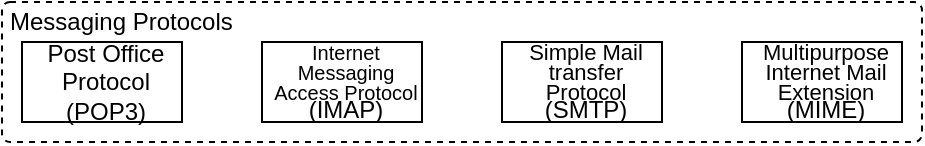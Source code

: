 <mxfile version="22.1.18" type="device">
  <diagram id="tFx8NVUHpEqBDBRQr2UT" name="Page-1">
    <mxGraphModel dx="794" dy="528" grid="1" gridSize="10" guides="1" tooltips="1" connect="1" arrows="1" fold="1" page="1" pageScale="1" pageWidth="850" pageHeight="1100" math="0" shadow="0">
      <root>
        <mxCell id="0" />
        <mxCell id="1" parent="0" />
        <mxCell id="s9tLqinfn0IwJTN6Mwgx-2" value="Messaging Protocols" style="rounded=1;whiteSpace=wrap;html=1;absoluteArcSize=1;arcSize=8;container=1;collapsible=0;recursiveResize=0;dashed=1;align=left;verticalAlign=top;spacing=0;spacingLeft=4;spacingTop=-2;spacingBottom=0;" parent="1" vertex="1">
          <mxGeometry x="270" y="100" width="460" height="70" as="geometry" />
        </mxCell>
        <mxCell id="s9tLqinfn0IwJTN6Mwgx-1" value="Post Office Protocol (POP3)" style="rounded=0;whiteSpace=wrap;html=1;spacingBottom=0;spacingLeft=4;" parent="s9tLqinfn0IwJTN6Mwgx-2" vertex="1">
          <mxGeometry x="10" y="20" width="80" height="40" as="geometry" />
        </mxCell>
        <mxCell id="cAezoeSAjIRjG99GCFca-1" value="&lt;p style=&quot;line-height: 80%;&quot;&gt;&lt;font style=&quot;font-size: 10px;&quot;&gt;Internet Messaging Access Protocol &lt;/font&gt;(IMAP)&lt;/p&gt;" style="rounded=0;whiteSpace=wrap;html=1;spacingBottom=0;spacingLeft=4;" vertex="1" parent="1">
          <mxGeometry x="400" y="120" width="80" height="40" as="geometry" />
        </mxCell>
        <mxCell id="cAezoeSAjIRjG99GCFca-2" value="&lt;p style=&quot;line-height: 80%;&quot;&gt;&lt;font style=&quot;font-size: 11px;&quot;&gt;Simple Mail transfer Protocol&lt;/font&gt; (SMTP)&lt;/p&gt;" style="rounded=0;whiteSpace=wrap;html=1;spacingBottom=0;spacingLeft=4;" vertex="1" parent="1">
          <mxGeometry x="520" y="120" width="80" height="40" as="geometry" />
        </mxCell>
        <mxCell id="cAezoeSAjIRjG99GCFca-3" value="&lt;p style=&quot;line-height: 80%;&quot;&gt;&lt;font style=&quot;font-size: 11px;&quot;&gt;Multipurpose Internet Mail Extension&lt;/font&gt; (MIME)&lt;/p&gt;" style="rounded=0;whiteSpace=wrap;html=1;spacingBottom=0;spacingLeft=4;" vertex="1" parent="1">
          <mxGeometry x="640" y="120" width="80" height="40" as="geometry" />
        </mxCell>
      </root>
    </mxGraphModel>
  </diagram>
</mxfile>
